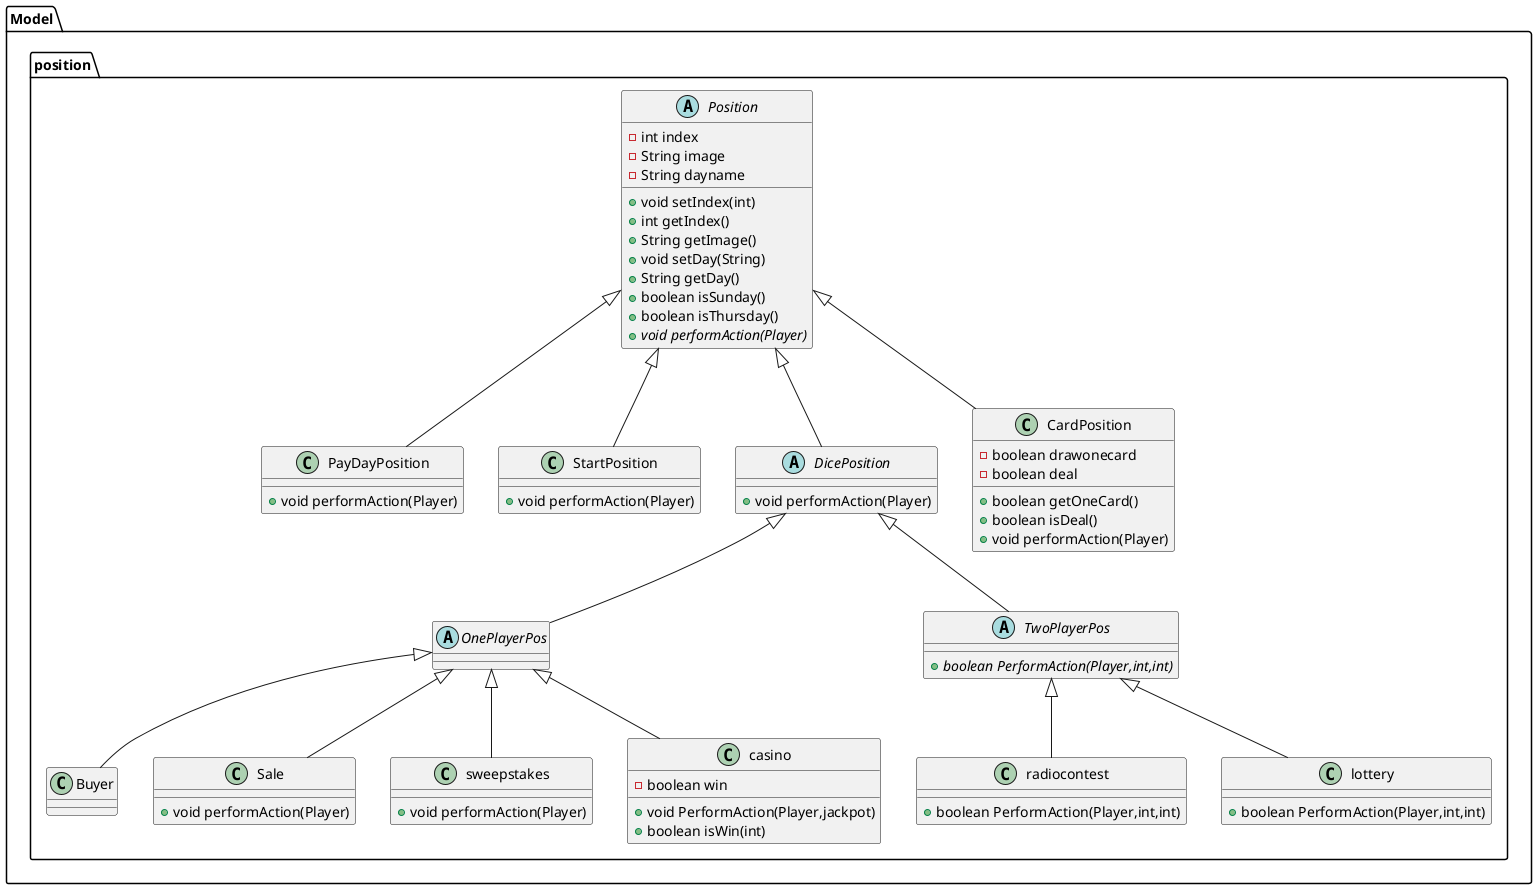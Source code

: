 @startuml
class Model.position.Buyer {
}
abstract class Model.position.OnePlayerPos {
}
abstract class Model.position.Position {
- int index
- String image
- String dayname
+ void setIndex(int)
+ int getIndex()
+ String getImage()
+ void setDay(String)
+ String getDay()
+ boolean isSunday()
+ boolean isThursday()
+ {abstract}void performAction(Player)
}
abstract class Model.position.TwoPlayerPos {
+ {abstract}boolean PerformAction(Player,int,int)
}
class Model.position.PayDayPosition {
+ void performAction(Player)
}
class Model.position.StartPosition {
+ void performAction(Player)
}
abstract class Model.position.DicePosition {
+ void performAction(Player)
}
class Model.position.CardPosition {
- boolean drawonecard
- boolean deal
+ boolean getOneCard()
+ boolean isDeal()
+ void performAction(Player)
}
class Model.position.radiocontest {
+ boolean PerformAction(Player,int,int)
}
class Model.position.Sale {
+ void performAction(Player)
}
class Model.position.sweepstakes {
+ void performAction(Player)
}
class Model.position.lottery {
+ boolean PerformAction(Player,int,int)
}
class Model.position.casino {
- boolean win
+ void PerformAction(Player,jackpot)
+ boolean isWin(int)
}


Model.position.OnePlayerPos <|-- Model.position.Buyer
Model.position.DicePosition <|-- Model.position.OnePlayerPos
Model.position.DicePosition <|-- Model.position.TwoPlayerPos
Model.position.Position <|-- Model.position.PayDayPosition
Model.position.Position <|-- Model.position.StartPosition
Model.position.Position <|-- Model.position.DicePosition
Model.position.Position <|-- Model.position.CardPosition
Model.position.TwoPlayerPos <|-- Model.position.radiocontest
Model.position.OnePlayerPos <|-- Model.position.Sale
Model.position.OnePlayerPos <|-- Model.position.sweepstakes
Model.position.TwoPlayerPos <|-- Model.position.lottery
Model.position.OnePlayerPos <|-- Model.position.casino
@enduml